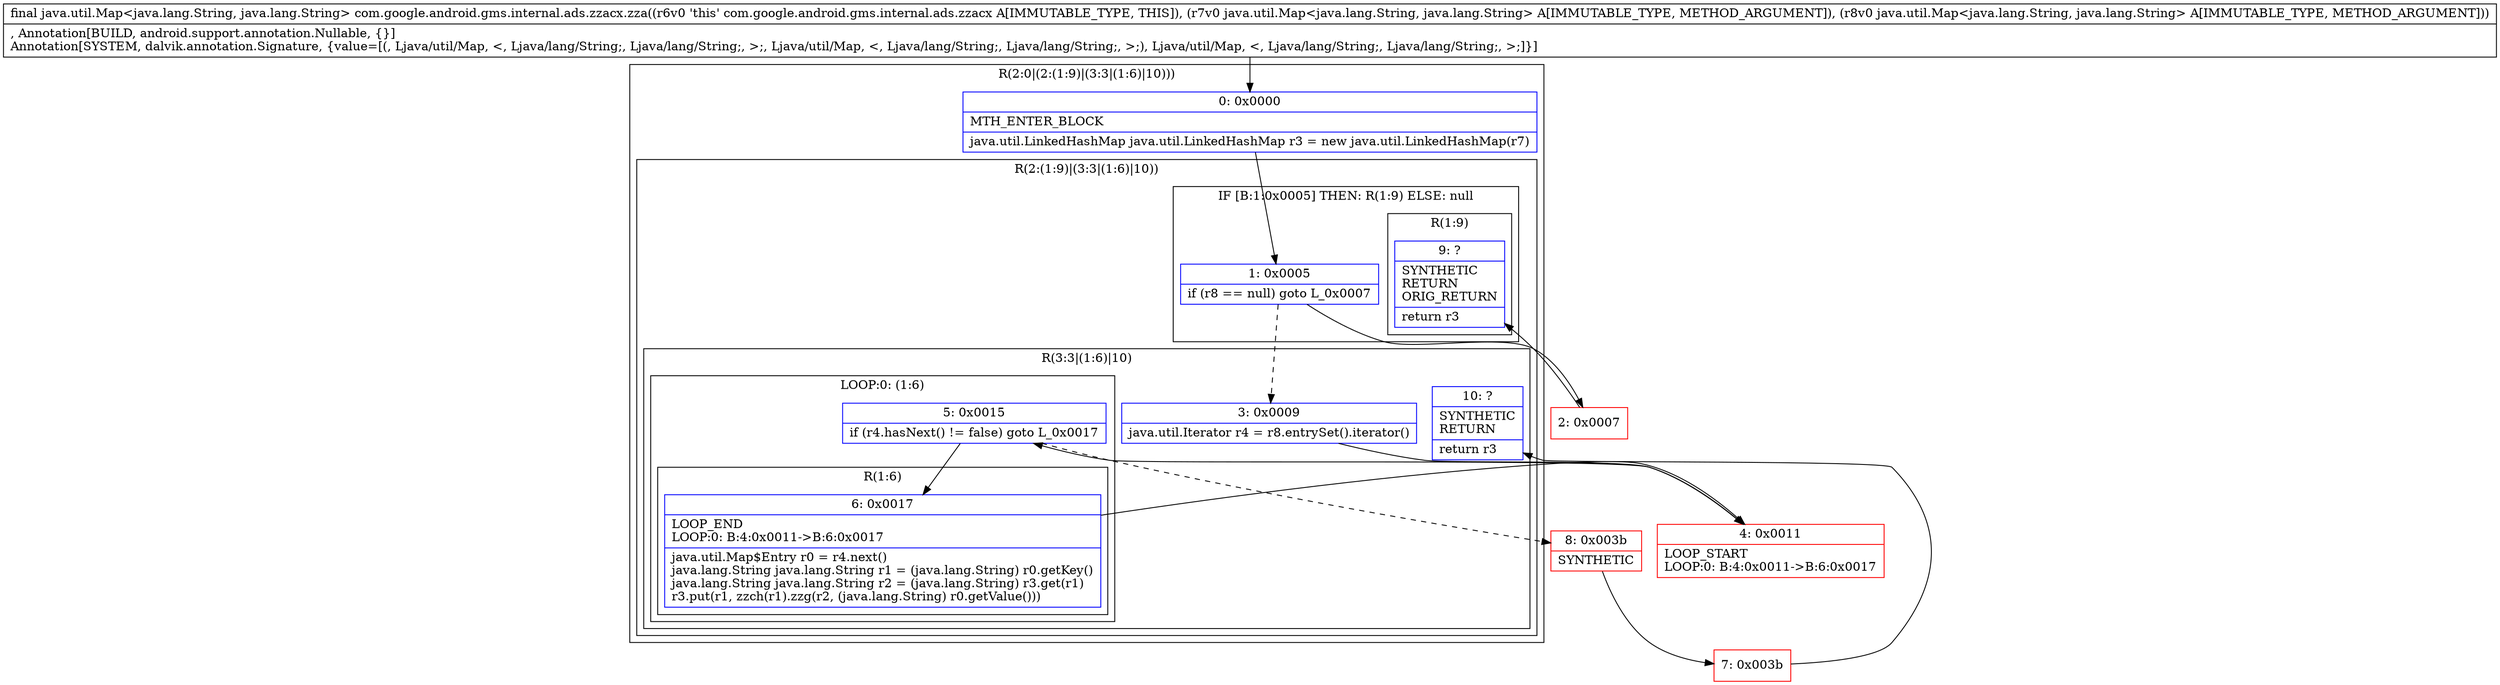 digraph "CFG forcom.google.android.gms.internal.ads.zzacx.zza(Ljava\/util\/Map;Ljava\/util\/Map;)Ljava\/util\/Map;" {
subgraph cluster_Region_1334264597 {
label = "R(2:0|(2:(1:9)|(3:3|(1:6)|10)))";
node [shape=record,color=blue];
Node_0 [shape=record,label="{0\:\ 0x0000|MTH_ENTER_BLOCK\l|java.util.LinkedHashMap java.util.LinkedHashMap r3 = new java.util.LinkedHashMap(r7)\l}"];
subgraph cluster_Region_456928349 {
label = "R(2:(1:9)|(3:3|(1:6)|10))";
node [shape=record,color=blue];
subgraph cluster_IfRegion_995605531 {
label = "IF [B:1:0x0005] THEN: R(1:9) ELSE: null";
node [shape=record,color=blue];
Node_1 [shape=record,label="{1\:\ 0x0005|if (r8 == null) goto L_0x0007\l}"];
subgraph cluster_Region_627628241 {
label = "R(1:9)";
node [shape=record,color=blue];
Node_9 [shape=record,label="{9\:\ ?|SYNTHETIC\lRETURN\lORIG_RETURN\l|return r3\l}"];
}
}
subgraph cluster_Region_143123504 {
label = "R(3:3|(1:6)|10)";
node [shape=record,color=blue];
Node_3 [shape=record,label="{3\:\ 0x0009|java.util.Iterator r4 = r8.entrySet().iterator()\l}"];
subgraph cluster_LoopRegion_708014096 {
label = "LOOP:0: (1:6)";
node [shape=record,color=blue];
Node_5 [shape=record,label="{5\:\ 0x0015|if (r4.hasNext() != false) goto L_0x0017\l}"];
subgraph cluster_Region_2106165280 {
label = "R(1:6)";
node [shape=record,color=blue];
Node_6 [shape=record,label="{6\:\ 0x0017|LOOP_END\lLOOP:0: B:4:0x0011\-\>B:6:0x0017\l|java.util.Map$Entry r0 = r4.next()\ljava.lang.String java.lang.String r1 = (java.lang.String) r0.getKey()\ljava.lang.String java.lang.String r2 = (java.lang.String) r3.get(r1)\lr3.put(r1, zzch(r1).zzg(r2, (java.lang.String) r0.getValue()))\l}"];
}
}
Node_10 [shape=record,label="{10\:\ ?|SYNTHETIC\lRETURN\l|return r3\l}"];
}
}
}
Node_2 [shape=record,color=red,label="{2\:\ 0x0007}"];
Node_4 [shape=record,color=red,label="{4\:\ 0x0011|LOOP_START\lLOOP:0: B:4:0x0011\-\>B:6:0x0017\l}"];
Node_7 [shape=record,color=red,label="{7\:\ 0x003b}"];
Node_8 [shape=record,color=red,label="{8\:\ 0x003b|SYNTHETIC\l}"];
MethodNode[shape=record,label="{final java.util.Map\<java.lang.String, java.lang.String\> com.google.android.gms.internal.ads.zzacx.zza((r6v0 'this' com.google.android.gms.internal.ads.zzacx A[IMMUTABLE_TYPE, THIS]), (r7v0 java.util.Map\<java.lang.String, java.lang.String\> A[IMMUTABLE_TYPE, METHOD_ARGUMENT]), (r8v0 java.util.Map\<java.lang.String, java.lang.String\> A[IMMUTABLE_TYPE, METHOD_ARGUMENT]))  | , Annotation[BUILD, android.support.annotation.Nullable, \{\}]\lAnnotation[SYSTEM, dalvik.annotation.Signature, \{value=[(, Ljava\/util\/Map, \<, Ljava\/lang\/String;, Ljava\/lang\/String;, \>;, Ljava\/util\/Map, \<, Ljava\/lang\/String;, Ljava\/lang\/String;, \>;), Ljava\/util\/Map, \<, Ljava\/lang\/String;, Ljava\/lang\/String;, \>;]\}]\l}"];
MethodNode -> Node_0;
Node_0 -> Node_1;
Node_1 -> Node_2;
Node_1 -> Node_3[style=dashed];
Node_3 -> Node_4;
Node_5 -> Node_6;
Node_5 -> Node_8[style=dashed];
Node_6 -> Node_4;
Node_2 -> Node_9;
Node_4 -> Node_5;
Node_7 -> Node_10;
Node_8 -> Node_7;
}

